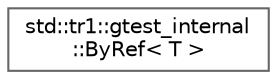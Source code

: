 digraph "Graphical Class Hierarchy"
{
 // LATEX_PDF_SIZE
  bgcolor="transparent";
  edge [fontname=Helvetica,fontsize=10,labelfontname=Helvetica,labelfontsize=10];
  node [fontname=Helvetica,fontsize=10,shape=box,height=0.2,width=0.4];
  rankdir="LR";
  Node0 [id="Node000000",label="std::tr1::gtest_internal\l::ByRef\< T \>",height=0.2,width=0.4,color="grey40", fillcolor="white", style="filled",URL="$structstd_1_1tr1_1_1gtest__internal_1_1_by_ref.html",tooltip=" "];
}
